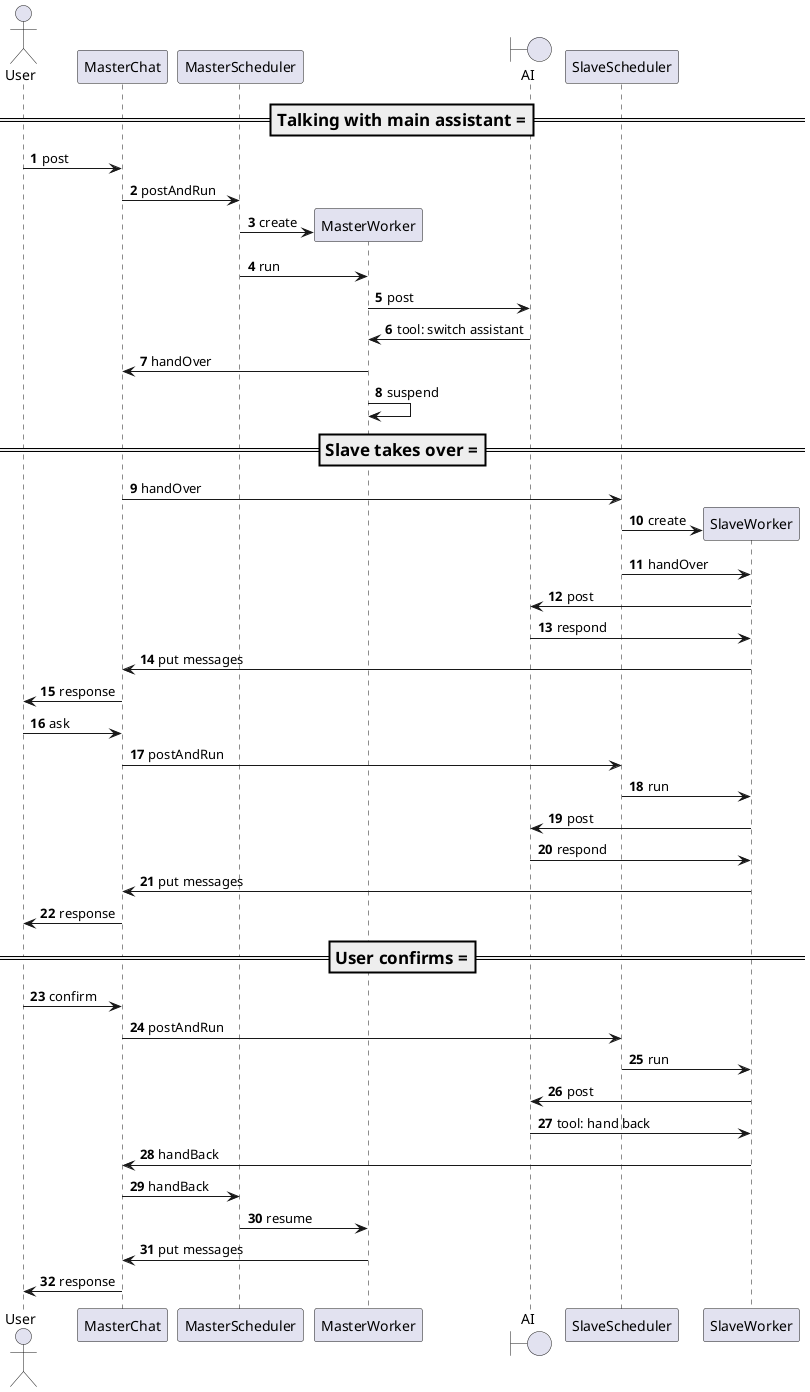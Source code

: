 @startuml
'https://plantuml.com/sequence-diagram

autonumber

actor User
participant MasterChat
participant MasterScheduler
participant MasterWorker
boundary AI
participant SlaveScheduler
participant SlaveWorker

=== Talking with main assistant ===
User -> MasterChat: post
MasterChat -> MasterScheduler: postAndRun
create MasterWorker
MasterScheduler -> MasterWorker: create
MasterScheduler -> MasterWorker: run
MasterWorker -> AI: post
AI -> MasterWorker: tool: switch assistant

MasterWorker -> MasterChat: handOver
MasterWorker -> MasterWorker: suspend

=== Slave takes over ===
MasterChat -> SlaveScheduler: handOver
create SlaveWorker
SlaveScheduler -> SlaveWorker: create
SlaveScheduler -> SlaveWorker: handOver
SlaveWorker -> AI: post
AI -> SlaveWorker: respond
SlaveWorker -> MasterChat: put messages
MasterChat -> User: response

User -> MasterChat: ask
MasterChat -> SlaveScheduler: postAndRun
SlaveScheduler -> SlaveWorker: run
SlaveWorker -> AI: post
AI -> SlaveWorker: respond
SlaveWorker -> MasterChat: put messages
MasterChat -> User: response

=== User confirms ===
User -> MasterChat: confirm
MasterChat -> SlaveScheduler: postAndRun
SlaveScheduler -> SlaveWorker: run
SlaveWorker -> AI: post
AI -> SlaveWorker: tool: hand back
SlaveWorker -> MasterChat: handBack
MasterChat -> MasterScheduler: handBack
MasterScheduler -> MasterWorker: resume
MasterWorker -> MasterChat: put messages
MasterChat -> User: response

@enduml